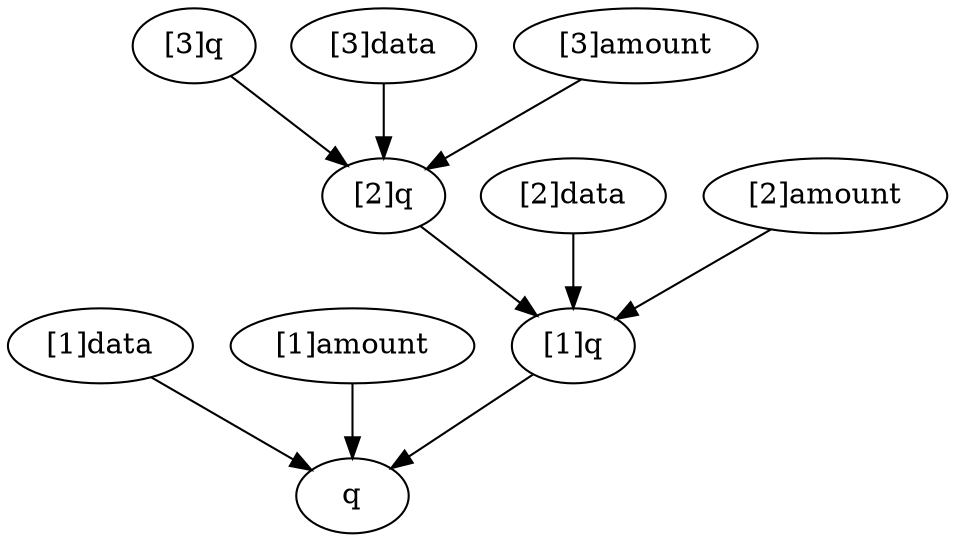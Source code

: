 strict digraph "" {
	"[1]q"	[complexity=18,
		importance=2.66666666667,
		rank=0.148148148148];
	q	[complexity=9,
		importance=0.666666666667,
		rank=0.0740740740741];
	"[1]q" -> q;
	"[3]q"	[complexity=36,
		importance=26.6666666667,
		rank=0.740740740741];
	"[2]q"	[complexity=27,
		importance=8.66666666667,
		rank=0.320987654321];
	"[3]q" -> "[2]q";
	"[2]q" -> "[1]q";
	"[2]data"	[complexity=27,
		importance=8.16666666667,
		rank=0.302469135802];
	"[2]data" -> "[1]q";
	"[3]data"	[complexity=36,
		importance=26.1666666667,
		rank=0.726851851852];
	"[3]data" -> "[2]q";
	"[1]data"	[complexity=18,
		importance=2.16666666667,
		rank=0.12037037037];
	"[1]data" -> q;
	"[3]amount"	[complexity=28,
		importance=26.1666666667,
		rank=0.934523809524];
	"[3]amount" -> "[2]q";
	"[1]amount"	[complexity=10,
		importance=2.16666666667,
		rank=0.216666666667];
	"[1]amount" -> q;
	"[2]amount"	[complexity=19,
		importance=8.16666666667,
		rank=0.429824561404];
	"[2]amount" -> "[1]q";
}
